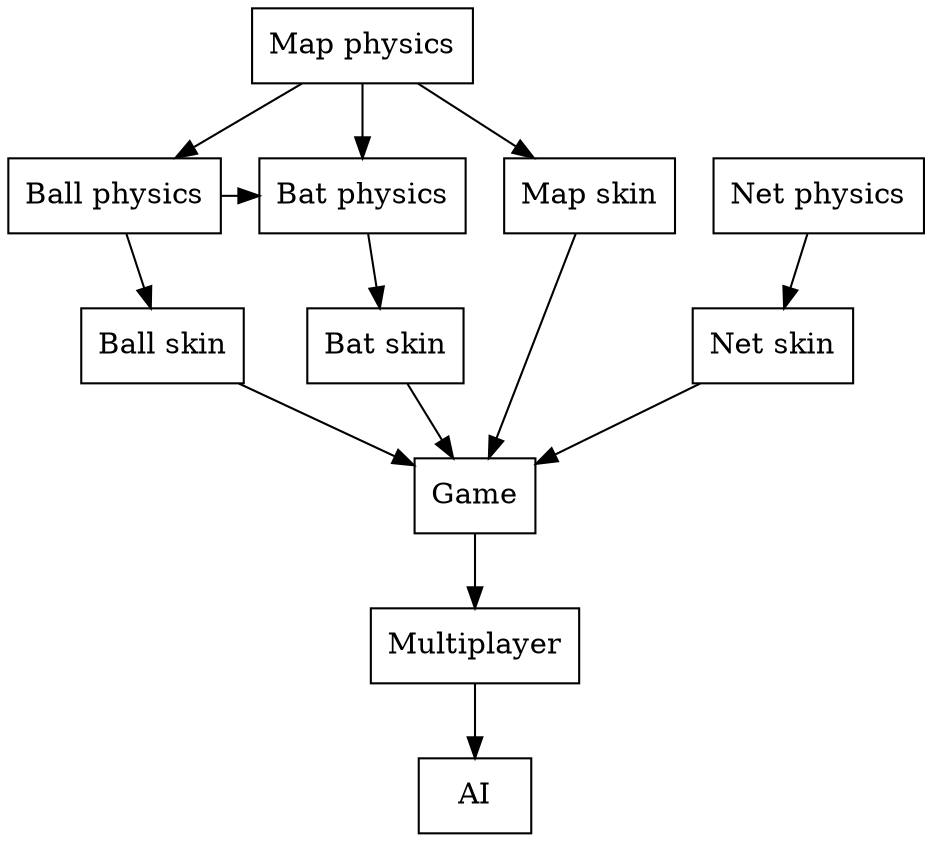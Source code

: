 digraph Tasks {
  node [shape=rectangle]
  taskBallPhy [label="Ball physics", URL="ball-physics.html"]
  taskBatPhy [label="Bat physics", URL="bat-physics.html"]
  taskBatSkin [label="Bat skin", URL="ball-physics.html"]
  taskBallSkin [label="Ball skin", URL="ball-skin.html"]
  taskMapPhy [label="Map physics", URL="map-physics.html"]
  taskMapSkin [label="Map skin", URL="map-skin.html"]
  taskNetPhy [label="Net physics", URL="net-phy.html"]
  taskNetSkin [label="Net skin", URL="net-skin.html"]
  taskGame [label="Game", URL="game.html"]
  taskAI [label="AI", URL="ai.html"]
  taskMultiplayer [label="Multiplayer", URL="multiplayer.html"]
  {rank = same; taskBatPhy; taskBallPhy; taskNetPhy; }
  
  taskNetPhy -> taskNetSkin
  taskMapPhy -> taskBallPhy
  taskMapPhy -> taskBatPhy
  taskBallPhy -> taskBatPhy
  taskBallPhy -> taskBallSkin
  taskBatPhy -> taskBatSkin
  taskMapPhy -> taskMapSkin
  
  taskNetSkin -> taskGame
  taskBallSkin -> taskGame
  taskBatSkin -> taskGame
  taskMapSkin -> taskGame
  
  taskGame -> taskMultiplayer
  taskMultiplayer -> taskAI
}